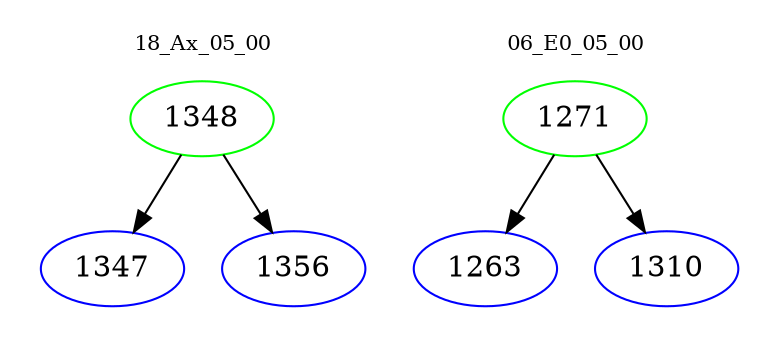 digraph{
subgraph cluster_0 {
color = white
label = "18_Ax_05_00";
fontsize=10;
T0_1348 [label="1348", color="green"]
T0_1348 -> T0_1347 [color="black"]
T0_1347 [label="1347", color="blue"]
T0_1348 -> T0_1356 [color="black"]
T0_1356 [label="1356", color="blue"]
}
subgraph cluster_1 {
color = white
label = "06_E0_05_00";
fontsize=10;
T1_1271 [label="1271", color="green"]
T1_1271 -> T1_1263 [color="black"]
T1_1263 [label="1263", color="blue"]
T1_1271 -> T1_1310 [color="black"]
T1_1310 [label="1310", color="blue"]
}
}
